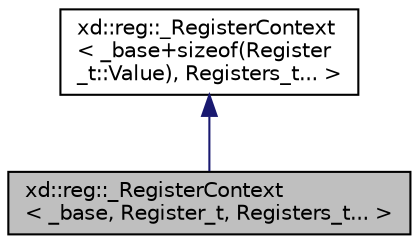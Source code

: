 digraph "xd::reg::_RegisterContext&lt; _base, Register_t, Registers_t... &gt;"
{
  edge [fontname="Helvetica",fontsize="10",labelfontname="Helvetica",labelfontsize="10"];
  node [fontname="Helvetica",fontsize="10",shape=record];
  Node2 [label="xd::reg::_RegisterContext\l\< _base, Register_t, Registers_t... \>",height=0.2,width=0.4,color="black", fillcolor="grey75", style="filled", fontcolor="black"];
  Node3 -> Node2 [dir="back",color="midnightblue",fontsize="10",style="solid",fontname="Helvetica"];
  Node3 [label="xd::reg::_RegisterContext\l\< _base+sizeof(Register\l_t::Value), Registers_t... \>",height=0.2,width=0.4,color="black", fillcolor="white", style="filled",URL="$classxd_1_1reg_1_1___register_context.html"];
}
